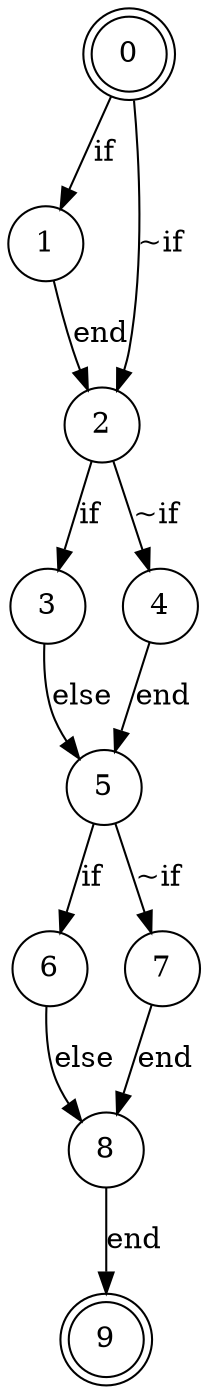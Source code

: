 digraph finite_state_machine {
    node [shape = doublecircle]; 0 9;
    node [shape = circle];
    0 -> 1[label = "if"];
    0 -> 2[label = "~if"];
    1 -> 2[label = "end"];
    2 -> 3[label = "if"];
    2 -> 4[label = "~if"];
    3 -> 5[label = "else"];
    4 -> 5[label = "end"];
    5 -> 6[label = "if"];
    5 -> 7[label = "~if"];
    6 -> 8[label = "else"];
    7 -> 8[label = "end"];
    8 -> 9[label = "end"];
}

